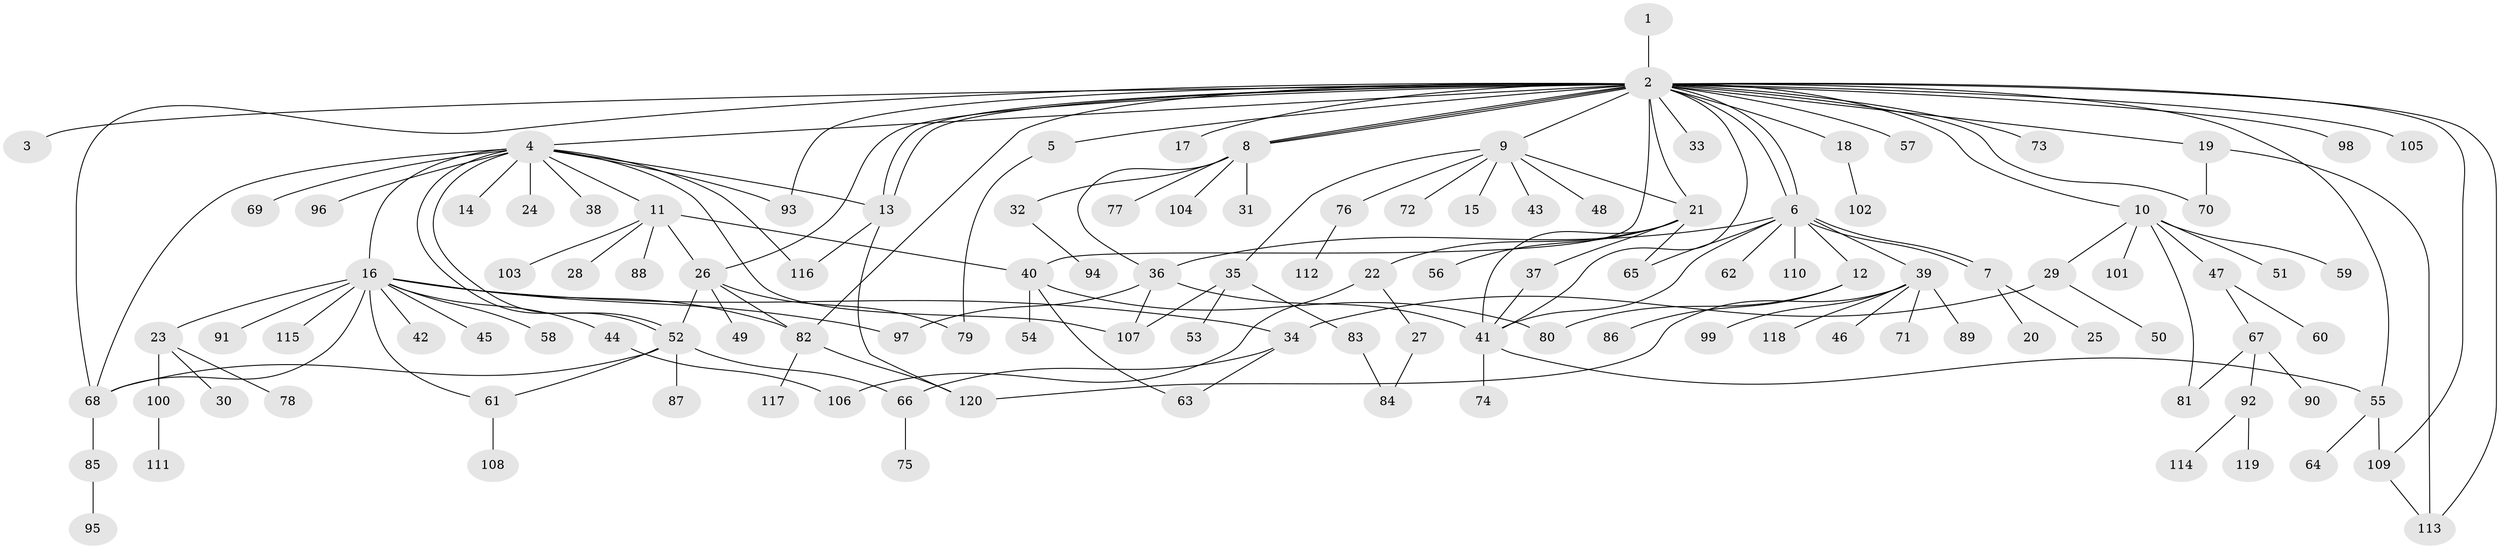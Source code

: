 // Generated by graph-tools (version 1.1) at 2025/01/03/09/25 03:01:49]
// undirected, 120 vertices, 162 edges
graph export_dot {
graph [start="1"]
  node [color=gray90,style=filled];
  1;
  2;
  3;
  4;
  5;
  6;
  7;
  8;
  9;
  10;
  11;
  12;
  13;
  14;
  15;
  16;
  17;
  18;
  19;
  20;
  21;
  22;
  23;
  24;
  25;
  26;
  27;
  28;
  29;
  30;
  31;
  32;
  33;
  34;
  35;
  36;
  37;
  38;
  39;
  40;
  41;
  42;
  43;
  44;
  45;
  46;
  47;
  48;
  49;
  50;
  51;
  52;
  53;
  54;
  55;
  56;
  57;
  58;
  59;
  60;
  61;
  62;
  63;
  64;
  65;
  66;
  67;
  68;
  69;
  70;
  71;
  72;
  73;
  74;
  75;
  76;
  77;
  78;
  79;
  80;
  81;
  82;
  83;
  84;
  85;
  86;
  87;
  88;
  89;
  90;
  91;
  92;
  93;
  94;
  95;
  96;
  97;
  98;
  99;
  100;
  101;
  102;
  103;
  104;
  105;
  106;
  107;
  108;
  109;
  110;
  111;
  112;
  113;
  114;
  115;
  116;
  117;
  118;
  119;
  120;
  1 -- 2;
  2 -- 3;
  2 -- 4;
  2 -- 5;
  2 -- 6;
  2 -- 6;
  2 -- 8;
  2 -- 8;
  2 -- 8;
  2 -- 9;
  2 -- 10;
  2 -- 13;
  2 -- 13;
  2 -- 17;
  2 -- 18;
  2 -- 19;
  2 -- 21;
  2 -- 26;
  2 -- 33;
  2 -- 40;
  2 -- 41;
  2 -- 55;
  2 -- 57;
  2 -- 68;
  2 -- 70;
  2 -- 73;
  2 -- 82;
  2 -- 93;
  2 -- 98;
  2 -- 105;
  2 -- 109;
  2 -- 113;
  4 -- 11;
  4 -- 13;
  4 -- 14;
  4 -- 16;
  4 -- 24;
  4 -- 38;
  4 -- 52;
  4 -- 52;
  4 -- 68;
  4 -- 69;
  4 -- 93;
  4 -- 96;
  4 -- 107;
  4 -- 116;
  5 -- 79;
  6 -- 7;
  6 -- 7;
  6 -- 12;
  6 -- 36;
  6 -- 39;
  6 -- 41;
  6 -- 62;
  6 -- 65;
  6 -- 110;
  7 -- 20;
  7 -- 25;
  8 -- 31;
  8 -- 32;
  8 -- 36;
  8 -- 77;
  8 -- 104;
  9 -- 15;
  9 -- 21;
  9 -- 35;
  9 -- 43;
  9 -- 48;
  9 -- 72;
  9 -- 76;
  10 -- 29;
  10 -- 47;
  10 -- 51;
  10 -- 59;
  10 -- 81;
  10 -- 101;
  11 -- 26;
  11 -- 28;
  11 -- 40;
  11 -- 88;
  11 -- 103;
  12 -- 80;
  12 -- 86;
  13 -- 116;
  13 -- 120;
  16 -- 23;
  16 -- 34;
  16 -- 42;
  16 -- 44;
  16 -- 45;
  16 -- 58;
  16 -- 61;
  16 -- 68;
  16 -- 82;
  16 -- 91;
  16 -- 97;
  16 -- 115;
  18 -- 102;
  19 -- 70;
  19 -- 113;
  21 -- 22;
  21 -- 37;
  21 -- 41;
  21 -- 56;
  21 -- 65;
  22 -- 27;
  22 -- 106;
  23 -- 30;
  23 -- 78;
  23 -- 100;
  26 -- 49;
  26 -- 52;
  26 -- 79;
  26 -- 82;
  27 -- 84;
  29 -- 34;
  29 -- 50;
  32 -- 94;
  34 -- 63;
  34 -- 66;
  35 -- 53;
  35 -- 83;
  35 -- 107;
  36 -- 41;
  36 -- 97;
  36 -- 107;
  37 -- 41;
  39 -- 46;
  39 -- 71;
  39 -- 89;
  39 -- 99;
  39 -- 118;
  39 -- 120;
  40 -- 54;
  40 -- 63;
  40 -- 80;
  41 -- 55;
  41 -- 74;
  44 -- 106;
  47 -- 60;
  47 -- 67;
  52 -- 61;
  52 -- 66;
  52 -- 68;
  52 -- 87;
  55 -- 64;
  55 -- 109;
  61 -- 108;
  66 -- 75;
  67 -- 81;
  67 -- 90;
  67 -- 92;
  68 -- 85;
  76 -- 112;
  82 -- 117;
  82 -- 120;
  83 -- 84;
  85 -- 95;
  92 -- 114;
  92 -- 119;
  100 -- 111;
  109 -- 113;
}
